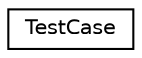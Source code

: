 digraph "Graphical Class Hierarchy"
{
 // LATEX_PDF_SIZE
  edge [fontname="Helvetica",fontsize="10",labelfontname="Helvetica",labelfontsize="10"];
  node [fontname="Helvetica",fontsize="10",shape=record];
  rankdir="LR";
  Node0 [label="TestCase",height=0.2,width=0.4,color="black", fillcolor="white", style="filled",URL="$structTestCase.html",tooltip=" "];
}
